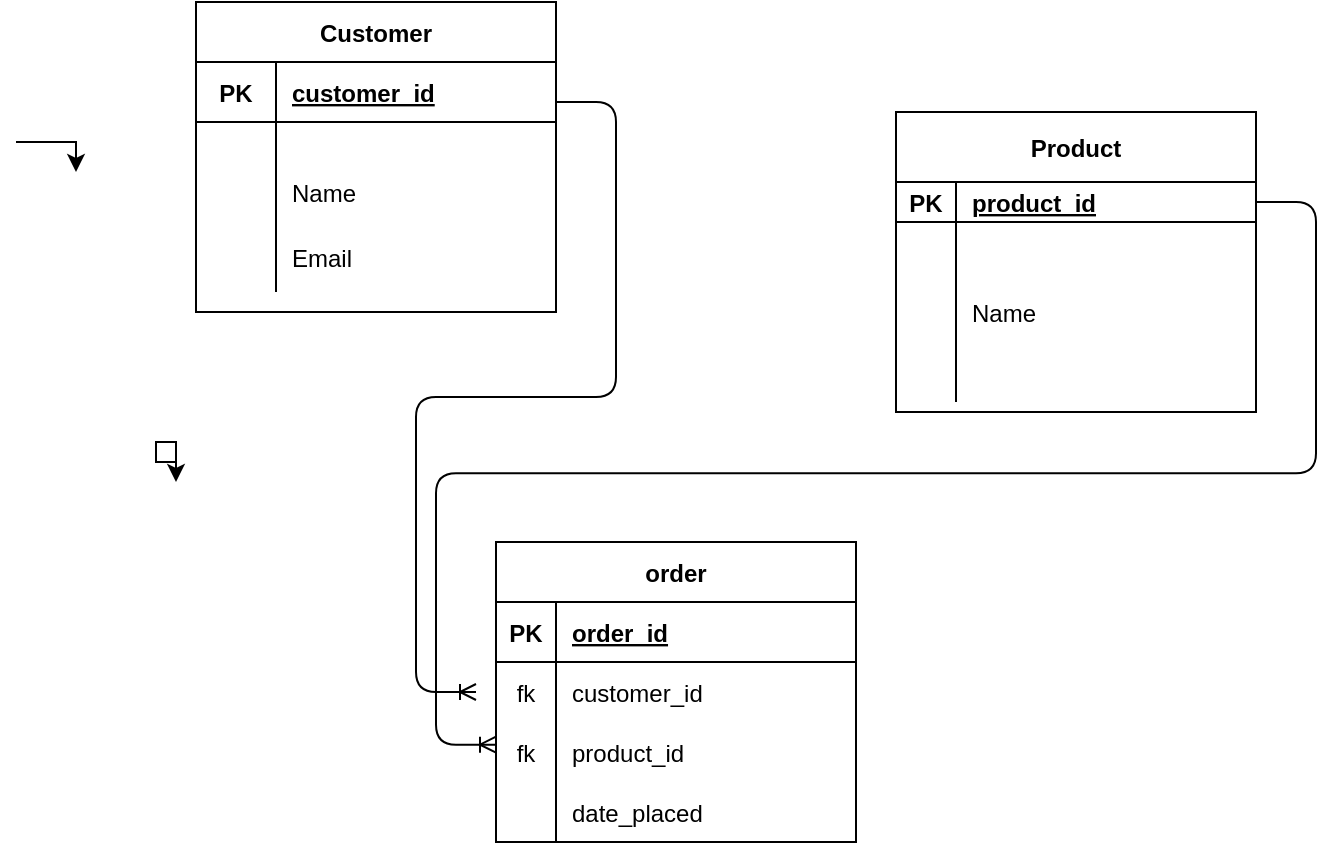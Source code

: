 <mxfile version="14.6.12" type="github"><diagram id="lYP11wJn5QiDczy44kJw" name="Page-1"><mxGraphModel dx="782" dy="469" grid="1" gridSize="10" guides="1" tooltips="1" connect="1" arrows="1" fold="1" page="1" pageScale="1" pageWidth="850" pageHeight="1100" math="0" shadow="0"><root><mxCell id="0"/><mxCell id="1" parent="0"/><mxCell id="Gv2NYKcZN7f-3pJazXpX-46" style="edgeStyle=orthogonalEdgeStyle;rounded=0;orthogonalLoop=1;jettySize=auto;html=1;" edge="1" parent="1"><mxGeometry relative="1" as="geometry"><mxPoint x="160" y="250" as="targetPoint"/><mxPoint x="160" y="240" as="sourcePoint"/><Array as="points"><mxPoint x="150" y="230"/><mxPoint x="160" y="230"/></Array></mxGeometry></mxCell><mxCell id="Gv2NYKcZN7f-3pJazXpX-7" value="Customer" style="shape=table;startSize=30;container=1;collapsible=1;childLayout=tableLayout;fixedRows=1;rowLines=0;fontStyle=1;align=center;resizeLast=1;" vertex="1" parent="1"><mxGeometry x="170" y="10" width="180" height="155" as="geometry"/></mxCell><mxCell id="Gv2NYKcZN7f-3pJazXpX-8" value="" style="shape=partialRectangle;collapsible=0;dropTarget=0;pointerEvents=0;fillColor=none;top=0;left=0;bottom=1;right=0;points=[[0,0.5],[1,0.5]];portConstraint=eastwest;" vertex="1" parent="Gv2NYKcZN7f-3pJazXpX-7"><mxGeometry y="30" width="180" height="30" as="geometry"/></mxCell><mxCell id="Gv2NYKcZN7f-3pJazXpX-9" value="PK" style="shape=partialRectangle;connectable=0;fillColor=none;top=0;left=0;bottom=0;right=0;fontStyle=1;overflow=hidden;" vertex="1" parent="Gv2NYKcZN7f-3pJazXpX-8"><mxGeometry width="40" height="30" as="geometry"/></mxCell><mxCell id="Gv2NYKcZN7f-3pJazXpX-10" value="customer_id" style="shape=partialRectangle;connectable=0;fillColor=none;top=0;left=0;bottom=0;right=0;align=left;spacingLeft=6;fontStyle=5;overflow=hidden;" vertex="1" parent="Gv2NYKcZN7f-3pJazXpX-8"><mxGeometry x="40" width="140" height="30" as="geometry"/></mxCell><mxCell id="Gv2NYKcZN7f-3pJazXpX-11" value="" style="shape=partialRectangle;collapsible=0;dropTarget=0;pointerEvents=0;fillColor=none;top=0;left=0;bottom=0;right=0;points=[[0,0.5],[1,0.5]];portConstraint=eastwest;" vertex="1" parent="Gv2NYKcZN7f-3pJazXpX-7"><mxGeometry y="60" width="180" height="20" as="geometry"/></mxCell><mxCell id="Gv2NYKcZN7f-3pJazXpX-12" value="" style="shape=partialRectangle;connectable=0;fillColor=none;top=0;left=0;bottom=0;right=0;editable=1;overflow=hidden;" vertex="1" parent="Gv2NYKcZN7f-3pJazXpX-11"><mxGeometry width="40" height="20" as="geometry"/></mxCell><mxCell id="Gv2NYKcZN7f-3pJazXpX-13" value="" style="shape=partialRectangle;connectable=0;fillColor=none;top=0;left=0;bottom=0;right=0;align=left;spacingLeft=6;overflow=hidden;" vertex="1" parent="Gv2NYKcZN7f-3pJazXpX-11"><mxGeometry x="40" width="140" height="20" as="geometry"/></mxCell><mxCell id="Gv2NYKcZN7f-3pJazXpX-14" value="" style="shape=partialRectangle;collapsible=0;dropTarget=0;pointerEvents=0;fillColor=none;top=0;left=0;bottom=0;right=0;points=[[0,0.5],[1,0.5]];portConstraint=eastwest;" vertex="1" parent="Gv2NYKcZN7f-3pJazXpX-7"><mxGeometry y="80" width="180" height="30" as="geometry"/></mxCell><mxCell id="Gv2NYKcZN7f-3pJazXpX-15" value="" style="shape=partialRectangle;connectable=0;fillColor=none;top=0;left=0;bottom=0;right=0;editable=1;overflow=hidden;" vertex="1" parent="Gv2NYKcZN7f-3pJazXpX-14"><mxGeometry width="40" height="30" as="geometry"/></mxCell><mxCell id="Gv2NYKcZN7f-3pJazXpX-16" value="Name" style="shape=partialRectangle;connectable=0;fillColor=none;top=0;left=0;bottom=0;right=0;align=left;spacingLeft=6;overflow=hidden;" vertex="1" parent="Gv2NYKcZN7f-3pJazXpX-14"><mxGeometry x="40" width="140" height="30" as="geometry"/></mxCell><mxCell id="Gv2NYKcZN7f-3pJazXpX-17" value="" style="shape=partialRectangle;collapsible=0;dropTarget=0;pointerEvents=0;fillColor=none;top=0;left=0;bottom=0;right=0;points=[[0,0.5],[1,0.5]];portConstraint=eastwest;" vertex="1" parent="Gv2NYKcZN7f-3pJazXpX-7"><mxGeometry y="110" width="180" height="35" as="geometry"/></mxCell><mxCell id="Gv2NYKcZN7f-3pJazXpX-18" value="" style="shape=partialRectangle;connectable=0;fillColor=none;top=0;left=0;bottom=0;right=0;editable=1;overflow=hidden;" vertex="1" parent="Gv2NYKcZN7f-3pJazXpX-17"><mxGeometry width="40" height="35" as="geometry"/></mxCell><mxCell id="Gv2NYKcZN7f-3pJazXpX-19" value="Email" style="shape=partialRectangle;connectable=0;fillColor=none;top=0;left=0;bottom=0;right=0;align=left;spacingLeft=6;overflow=hidden;" vertex="1" parent="Gv2NYKcZN7f-3pJazXpX-17"><mxGeometry x="40" width="140" height="35" as="geometry"/></mxCell><mxCell id="Gv2NYKcZN7f-3pJazXpX-20" value="Product" style="shape=table;startSize=35;container=1;collapsible=1;childLayout=tableLayout;fixedRows=1;rowLines=0;fontStyle=1;align=center;resizeLast=1;" vertex="1" parent="1"><mxGeometry x="520" y="65" width="180" height="150" as="geometry"/></mxCell><mxCell id="Gv2NYKcZN7f-3pJazXpX-21" value="" style="shape=partialRectangle;collapsible=0;dropTarget=0;pointerEvents=0;fillColor=none;top=0;left=0;bottom=1;right=0;points=[[0,0.5],[1,0.5]];portConstraint=eastwest;" vertex="1" parent="Gv2NYKcZN7f-3pJazXpX-20"><mxGeometry y="35" width="180" height="20" as="geometry"/></mxCell><mxCell id="Gv2NYKcZN7f-3pJazXpX-22" value="PK" style="shape=partialRectangle;connectable=0;fillColor=none;top=0;left=0;bottom=0;right=0;fontStyle=1;overflow=hidden;" vertex="1" parent="Gv2NYKcZN7f-3pJazXpX-21"><mxGeometry width="30" height="20" as="geometry"/></mxCell><mxCell id="Gv2NYKcZN7f-3pJazXpX-23" value="product_id" style="shape=partialRectangle;connectable=0;fillColor=none;top=0;left=0;bottom=0;right=0;align=left;spacingLeft=6;fontStyle=5;overflow=hidden;" vertex="1" parent="Gv2NYKcZN7f-3pJazXpX-21"><mxGeometry x="30" width="150" height="20" as="geometry"/></mxCell><mxCell id="Gv2NYKcZN7f-3pJazXpX-24" value="" style="shape=partialRectangle;collapsible=0;dropTarget=0;pointerEvents=0;fillColor=none;top=0;left=0;bottom=0;right=0;points=[[0,0.5],[1,0.5]];portConstraint=eastwest;" vertex="1" parent="Gv2NYKcZN7f-3pJazXpX-20"><mxGeometry y="55" width="180" height="30" as="geometry"/></mxCell><mxCell id="Gv2NYKcZN7f-3pJazXpX-25" value="" style="shape=partialRectangle;connectable=0;fillColor=none;top=0;left=0;bottom=0;right=0;editable=1;overflow=hidden;" vertex="1" parent="Gv2NYKcZN7f-3pJazXpX-24"><mxGeometry width="30" height="30" as="geometry"/></mxCell><mxCell id="Gv2NYKcZN7f-3pJazXpX-26" value="" style="shape=partialRectangle;connectable=0;fillColor=none;top=0;left=0;bottom=0;right=0;align=left;spacingLeft=6;overflow=hidden;" vertex="1" parent="Gv2NYKcZN7f-3pJazXpX-24"><mxGeometry x="30" width="150" height="30" as="geometry"/></mxCell><mxCell id="Gv2NYKcZN7f-3pJazXpX-27" value="" style="shape=partialRectangle;collapsible=0;dropTarget=0;pointerEvents=0;fillColor=none;top=0;left=0;bottom=0;right=0;points=[[0,0.5],[1,0.5]];portConstraint=eastwest;" vertex="1" parent="Gv2NYKcZN7f-3pJazXpX-20"><mxGeometry y="85" width="180" height="30" as="geometry"/></mxCell><mxCell id="Gv2NYKcZN7f-3pJazXpX-28" value="" style="shape=partialRectangle;connectable=0;fillColor=none;top=0;left=0;bottom=0;right=0;editable=1;overflow=hidden;" vertex="1" parent="Gv2NYKcZN7f-3pJazXpX-27"><mxGeometry width="30" height="30" as="geometry"/></mxCell><mxCell id="Gv2NYKcZN7f-3pJazXpX-29" value="Name" style="shape=partialRectangle;connectable=0;fillColor=none;top=0;left=0;bottom=0;right=0;align=left;spacingLeft=6;overflow=hidden;" vertex="1" parent="Gv2NYKcZN7f-3pJazXpX-27"><mxGeometry x="30" width="150" height="30" as="geometry"/></mxCell><mxCell id="Gv2NYKcZN7f-3pJazXpX-30" value="" style="shape=partialRectangle;collapsible=0;dropTarget=0;pointerEvents=0;fillColor=none;top=0;left=0;bottom=0;right=0;points=[[0,0.5],[1,0.5]];portConstraint=eastwest;" vertex="1" parent="Gv2NYKcZN7f-3pJazXpX-20"><mxGeometry y="115" width="180" height="30" as="geometry"/></mxCell><mxCell id="Gv2NYKcZN7f-3pJazXpX-31" value="" style="shape=partialRectangle;connectable=0;fillColor=none;top=0;left=0;bottom=0;right=0;editable=1;overflow=hidden;" vertex="1" parent="Gv2NYKcZN7f-3pJazXpX-30"><mxGeometry width="30" height="30" as="geometry"/></mxCell><mxCell id="Gv2NYKcZN7f-3pJazXpX-32" value="" style="shape=partialRectangle;connectable=0;fillColor=none;top=0;left=0;bottom=0;right=0;align=left;spacingLeft=6;overflow=hidden;" vertex="1" parent="Gv2NYKcZN7f-3pJazXpX-30"><mxGeometry x="30" width="150" height="30" as="geometry"/></mxCell><mxCell id="Gv2NYKcZN7f-3pJazXpX-68" style="edgeStyle=orthogonalEdgeStyle;rounded=0;orthogonalLoop=1;jettySize=auto;html=1;" edge="1" parent="1"><mxGeometry relative="1" as="geometry"><mxPoint x="110" y="95" as="targetPoint"/><mxPoint x="80" y="80" as="sourcePoint"/></mxGeometry></mxCell><mxCell id="Gv2NYKcZN7f-3pJazXpX-69" value="" style="edgeStyle=entityRelationEdgeStyle;fontSize=12;html=1;endArrow=ERoneToMany;" edge="1" parent="1"><mxGeometry width="100" height="100" relative="1" as="geometry"><mxPoint x="350" y="60" as="sourcePoint"/><mxPoint x="310" y="355" as="targetPoint"/></mxGeometry></mxCell><mxCell id="Gv2NYKcZN7f-3pJazXpX-73" value="order" style="shape=table;startSize=30;container=1;collapsible=1;childLayout=tableLayout;fixedRows=1;rowLines=0;fontStyle=1;align=center;resizeLast=1;" vertex="1" parent="1"><mxGeometry x="320" y="280" width="180" height="150" as="geometry"/></mxCell><mxCell id="Gv2NYKcZN7f-3pJazXpX-74" value="" style="shape=partialRectangle;collapsible=0;dropTarget=0;pointerEvents=0;fillColor=none;top=0;left=0;bottom=1;right=0;points=[[0,0.5],[1,0.5]];portConstraint=eastwest;" vertex="1" parent="Gv2NYKcZN7f-3pJazXpX-73"><mxGeometry y="30" width="180" height="30" as="geometry"/></mxCell><mxCell id="Gv2NYKcZN7f-3pJazXpX-75" value="PK" style="shape=partialRectangle;connectable=0;fillColor=none;top=0;left=0;bottom=0;right=0;fontStyle=1;overflow=hidden;" vertex="1" parent="Gv2NYKcZN7f-3pJazXpX-74"><mxGeometry width="30" height="30" as="geometry"/></mxCell><mxCell id="Gv2NYKcZN7f-3pJazXpX-76" value="order_id" style="shape=partialRectangle;connectable=0;fillColor=none;top=0;left=0;bottom=0;right=0;align=left;spacingLeft=6;fontStyle=5;overflow=hidden;" vertex="1" parent="Gv2NYKcZN7f-3pJazXpX-74"><mxGeometry x="30" width="150" height="30" as="geometry"/></mxCell><mxCell id="Gv2NYKcZN7f-3pJazXpX-77" value="" style="shape=partialRectangle;collapsible=0;dropTarget=0;pointerEvents=0;fillColor=none;top=0;left=0;bottom=0;right=0;points=[[0,0.5],[1,0.5]];portConstraint=eastwest;" vertex="1" parent="Gv2NYKcZN7f-3pJazXpX-73"><mxGeometry y="60" width="180" height="30" as="geometry"/></mxCell><mxCell id="Gv2NYKcZN7f-3pJazXpX-78" value="fk" style="shape=partialRectangle;connectable=0;fillColor=none;top=0;left=0;bottom=0;right=0;editable=1;overflow=hidden;" vertex="1" parent="Gv2NYKcZN7f-3pJazXpX-77"><mxGeometry width="30" height="30" as="geometry"/></mxCell><mxCell id="Gv2NYKcZN7f-3pJazXpX-79" value="customer_id" style="shape=partialRectangle;connectable=0;fillColor=none;top=0;left=0;bottom=0;right=0;align=left;spacingLeft=6;overflow=hidden;" vertex="1" parent="Gv2NYKcZN7f-3pJazXpX-77"><mxGeometry x="30" width="150" height="30" as="geometry"/></mxCell><mxCell id="Gv2NYKcZN7f-3pJazXpX-80" value="" style="shape=partialRectangle;collapsible=0;dropTarget=0;pointerEvents=0;fillColor=none;top=0;left=0;bottom=0;right=0;points=[[0,0.5],[1,0.5]];portConstraint=eastwest;" vertex="1" parent="Gv2NYKcZN7f-3pJazXpX-73"><mxGeometry y="90" width="180" height="30" as="geometry"/></mxCell><mxCell id="Gv2NYKcZN7f-3pJazXpX-81" value="fk" style="shape=partialRectangle;connectable=0;fillColor=none;top=0;left=0;bottom=0;right=0;editable=1;overflow=hidden;" vertex="1" parent="Gv2NYKcZN7f-3pJazXpX-80"><mxGeometry width="30" height="30" as="geometry"/></mxCell><mxCell id="Gv2NYKcZN7f-3pJazXpX-82" value="product_id" style="shape=partialRectangle;connectable=0;fillColor=none;top=0;left=0;bottom=0;right=0;align=left;spacingLeft=6;overflow=hidden;" vertex="1" parent="Gv2NYKcZN7f-3pJazXpX-80"><mxGeometry x="30" width="150" height="30" as="geometry"/></mxCell><mxCell id="Gv2NYKcZN7f-3pJazXpX-83" value="" style="shape=partialRectangle;collapsible=0;dropTarget=0;pointerEvents=0;fillColor=none;top=0;left=0;bottom=0;right=0;points=[[0,0.5],[1,0.5]];portConstraint=eastwest;" vertex="1" parent="Gv2NYKcZN7f-3pJazXpX-73"><mxGeometry y="120" width="180" height="30" as="geometry"/></mxCell><mxCell id="Gv2NYKcZN7f-3pJazXpX-84" value="" style="shape=partialRectangle;connectable=0;fillColor=none;top=0;left=0;bottom=0;right=0;editable=1;overflow=hidden;" vertex="1" parent="Gv2NYKcZN7f-3pJazXpX-83"><mxGeometry width="30" height="30" as="geometry"/></mxCell><mxCell id="Gv2NYKcZN7f-3pJazXpX-85" value="date_placed" style="shape=partialRectangle;connectable=0;fillColor=none;top=0;left=0;bottom=0;right=0;align=left;spacingLeft=6;overflow=hidden;" vertex="1" parent="Gv2NYKcZN7f-3pJazXpX-83"><mxGeometry x="30" width="150" height="30" as="geometry"/></mxCell><mxCell id="Gv2NYKcZN7f-3pJazXpX-86" value="" style="edgeStyle=entityRelationEdgeStyle;fontSize=12;html=1;endArrow=ERoneToMany;" edge="1" parent="1"><mxGeometry width="100" height="100" relative="1" as="geometry"><mxPoint x="700" y="110" as="sourcePoint"/><mxPoint x="320" y="381.333" as="targetPoint"/></mxGeometry></mxCell></root></mxGraphModel></diagram></mxfile>